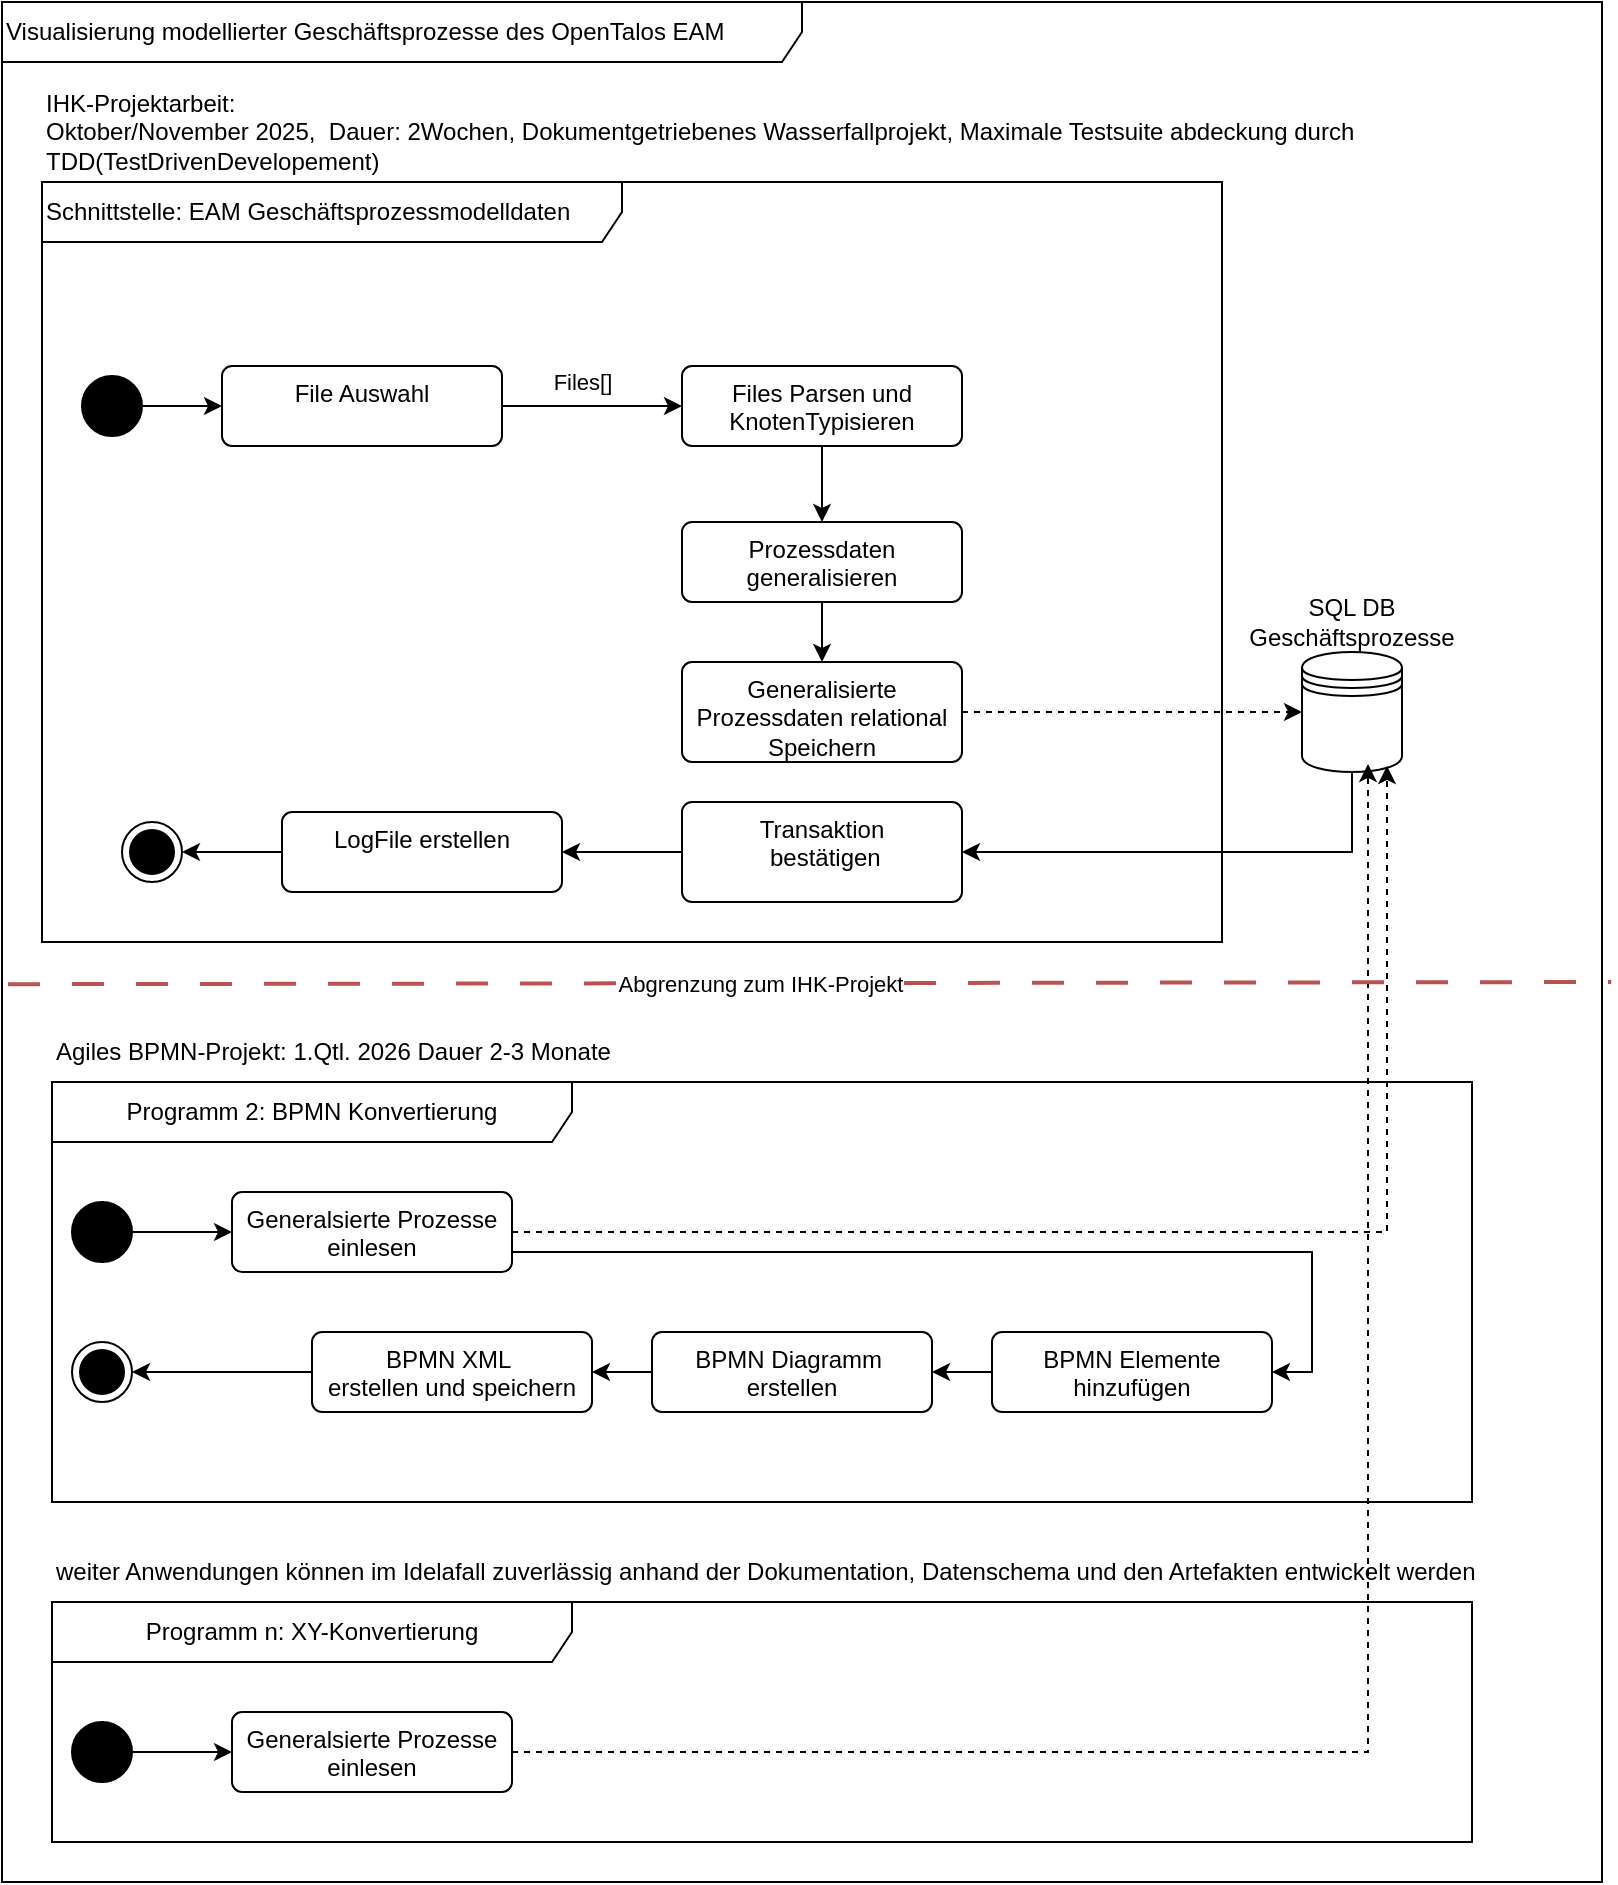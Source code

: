 <mxfile>
    <diagram name="Seite-1" id="gylbvoxMA0md3qg8GaHM">
        <mxGraphModel dx="866" dy="849" grid="1" gridSize="10" guides="1" tooltips="1" connect="1" arrows="1" fold="1" page="1" pageScale="1" pageWidth="827" pageHeight="1169" math="0" shadow="0">
            <root>
                <mxCell id="0"/>
                <mxCell id="1" parent="0"/>
                <mxCell id="5Ts_VFppCyEGoZbiud__-1" value="Visualisierung modellierter Geschäftsprozesse des OpenTalos EAM" style="shape=umlFrame;whiteSpace=wrap;html=1;pointerEvents=0;recursiveResize=0;container=1;collapsible=0;width=400;height=30;align=left;" parent="1" vertex="1">
                    <mxGeometry x="10" y="20" width="800" height="940" as="geometry"/>
                </mxCell>
                <mxCell id="5Ts_VFppCyEGoZbiud__-3" value="Programm 2: BPMN Konvertierung" style="shape=umlFrame;whiteSpace=wrap;html=1;pointerEvents=0;recursiveResize=0;container=1;collapsible=0;width=260;height=30;" parent="5Ts_VFppCyEGoZbiud__-1" vertex="1">
                    <mxGeometry x="25" y="540" width="710" height="210" as="geometry"/>
                </mxCell>
                <mxCell id="wEUyzExfNlaNoi49jksf-5" style="edgeStyle=orthogonalEdgeStyle;rounded=0;orthogonalLoop=1;jettySize=auto;html=1;exitX=1;exitY=0.75;exitDx=0;exitDy=0;entryX=1;entryY=0.5;entryDx=0;entryDy=0;" parent="5Ts_VFppCyEGoZbiud__-3" source="5Ts_VFppCyEGoZbiud__-47" target="5Ts_VFppCyEGoZbiud__-50" edge="1">
                    <mxGeometry relative="1" as="geometry"/>
                </mxCell>
                <mxCell id="5Ts_VFppCyEGoZbiud__-47" value="Generalsierte Prozesse&lt;div&gt;einlesen&lt;/div&gt;" style="html=1;align=center;verticalAlign=top;rounded=1;absoluteArcSize=1;arcSize=10;dashed=0;whiteSpace=wrap;" parent="5Ts_VFppCyEGoZbiud__-3" vertex="1">
                    <mxGeometry x="90" y="55" width="140" height="40" as="geometry"/>
                </mxCell>
                <mxCell id="5Ts_VFppCyEGoZbiud__-70" style="edgeStyle=orthogonalEdgeStyle;rounded=0;orthogonalLoop=1;jettySize=auto;html=1;exitX=0;exitY=0.5;exitDx=0;exitDy=0;entryX=1;entryY=0.5;entryDx=0;entryDy=0;" parent="5Ts_VFppCyEGoZbiud__-3" source="5Ts_VFppCyEGoZbiud__-50" target="5Ts_VFppCyEGoZbiud__-55" edge="1">
                    <mxGeometry relative="1" as="geometry"/>
                </mxCell>
                <mxCell id="5Ts_VFppCyEGoZbiud__-50" value="BPMN Elemente&lt;div&gt;hinzufügen&lt;/div&gt;" style="html=1;align=center;verticalAlign=top;rounded=1;absoluteArcSize=1;arcSize=10;dashed=0;whiteSpace=wrap;" parent="5Ts_VFppCyEGoZbiud__-3" vertex="1">
                    <mxGeometry x="470" y="125" width="140" height="40" as="geometry"/>
                </mxCell>
                <mxCell id="5Ts_VFppCyEGoZbiud__-57" style="edgeStyle=orthogonalEdgeStyle;rounded=0;orthogonalLoop=1;jettySize=auto;html=1;exitX=0;exitY=0.5;exitDx=0;exitDy=0;entryX=1;entryY=0.5;entryDx=0;entryDy=0;" parent="5Ts_VFppCyEGoZbiud__-3" source="5Ts_VFppCyEGoZbiud__-51" target="5Ts_VFppCyEGoZbiud__-56" edge="1">
                    <mxGeometry relative="1" as="geometry"/>
                </mxCell>
                <mxCell id="5Ts_VFppCyEGoZbiud__-51" value="BPMN XML&amp;nbsp;&lt;div&gt;erstellen und speichern&lt;/div&gt;" style="html=1;align=center;verticalAlign=top;rounded=1;absoluteArcSize=1;arcSize=10;dashed=0;whiteSpace=wrap;" parent="5Ts_VFppCyEGoZbiud__-3" vertex="1">
                    <mxGeometry x="130" y="125" width="140" height="40" as="geometry"/>
                </mxCell>
                <mxCell id="5Ts_VFppCyEGoZbiud__-53" style="edgeStyle=orthogonalEdgeStyle;rounded=0;orthogonalLoop=1;jettySize=auto;html=1;exitX=1;exitY=0.5;exitDx=0;exitDy=0;entryX=0;entryY=0.5;entryDx=0;entryDy=0;" parent="5Ts_VFppCyEGoZbiud__-3" source="5Ts_VFppCyEGoZbiud__-52" target="5Ts_VFppCyEGoZbiud__-47" edge="1">
                    <mxGeometry relative="1" as="geometry"/>
                </mxCell>
                <mxCell id="5Ts_VFppCyEGoZbiud__-52" value="" style="ellipse;fillColor=strokeColor;html=1;" parent="5Ts_VFppCyEGoZbiud__-3" vertex="1">
                    <mxGeometry x="10" y="60" width="30" height="30" as="geometry"/>
                </mxCell>
                <mxCell id="5Ts_VFppCyEGoZbiud__-71" style="edgeStyle=orthogonalEdgeStyle;rounded=0;orthogonalLoop=1;jettySize=auto;html=1;exitX=0;exitY=0.5;exitDx=0;exitDy=0;entryX=1;entryY=0.5;entryDx=0;entryDy=0;" parent="5Ts_VFppCyEGoZbiud__-3" source="5Ts_VFppCyEGoZbiud__-55" target="5Ts_VFppCyEGoZbiud__-51" edge="1">
                    <mxGeometry relative="1" as="geometry"/>
                </mxCell>
                <mxCell id="5Ts_VFppCyEGoZbiud__-55" value="BPMN Diagramm&amp;nbsp;&lt;div&gt;erstellen&lt;/div&gt;" style="html=1;align=center;verticalAlign=top;rounded=1;absoluteArcSize=1;arcSize=10;dashed=0;whiteSpace=wrap;" parent="5Ts_VFppCyEGoZbiud__-3" vertex="1">
                    <mxGeometry x="300" y="125" width="140" height="40" as="geometry"/>
                </mxCell>
                <mxCell id="5Ts_VFppCyEGoZbiud__-56" value="" style="ellipse;html=1;shape=endState;fillColor=strokeColor;" parent="5Ts_VFppCyEGoZbiud__-3" vertex="1">
                    <mxGeometry x="10" y="130" width="30" height="30" as="geometry"/>
                </mxCell>
                <mxCell id="5Ts_VFppCyEGoZbiud__-61" value="Programm n: XY-Konvertierung" style="shape=umlFrame;whiteSpace=wrap;html=1;pointerEvents=0;recursiveResize=0;container=1;collapsible=0;width=260;height=30;" parent="5Ts_VFppCyEGoZbiud__-1" vertex="1">
                    <mxGeometry x="25" y="800" width="710" height="120" as="geometry"/>
                </mxCell>
                <mxCell id="5Ts_VFppCyEGoZbiud__-62" value="Generalsierte Prozesse&lt;div&gt;einlesen&lt;/div&gt;" style="html=1;align=center;verticalAlign=top;rounded=1;absoluteArcSize=1;arcSize=10;dashed=0;whiteSpace=wrap;" parent="5Ts_VFppCyEGoZbiud__-61" vertex="1">
                    <mxGeometry x="90" y="55" width="140" height="40" as="geometry"/>
                </mxCell>
                <mxCell id="5Ts_VFppCyEGoZbiud__-66" style="edgeStyle=orthogonalEdgeStyle;rounded=0;orthogonalLoop=1;jettySize=auto;html=1;exitX=1;exitY=0.5;exitDx=0;exitDy=0;entryX=0;entryY=0.5;entryDx=0;entryDy=0;" parent="5Ts_VFppCyEGoZbiud__-61" source="5Ts_VFppCyEGoZbiud__-67" target="5Ts_VFppCyEGoZbiud__-62" edge="1">
                    <mxGeometry relative="1" as="geometry"/>
                </mxCell>
                <mxCell id="5Ts_VFppCyEGoZbiud__-67" value="" style="ellipse;fillColor=strokeColor;html=1;" parent="5Ts_VFppCyEGoZbiud__-61" vertex="1">
                    <mxGeometry x="10" y="60" width="30" height="30" as="geometry"/>
                </mxCell>
                <mxCell id="5Ts_VFppCyEGoZbiud__-73" value="Agiles BPMN-Projekt: 1.Qtl. 2026 Dauer 2-3 Monate" style="text;html=1;align=left;verticalAlign=middle;whiteSpace=wrap;rounded=0;" parent="5Ts_VFppCyEGoZbiud__-1" vertex="1">
                    <mxGeometry x="25" y="510" width="600" height="30" as="geometry"/>
                </mxCell>
                <mxCell id="modQz7k9_1uLZjvx2WUS-33" value="Schnittstelle: EAM Geschäftsprozessmodelldaten" style="shape=umlFrame;whiteSpace=wrap;html=1;pointerEvents=0;recursiveResize=0;container=1;collapsible=0;width=290;height=30;align=left;" parent="5Ts_VFppCyEGoZbiud__-1" vertex="1">
                    <mxGeometry x="20" y="90" width="590" height="380" as="geometry"/>
                </mxCell>
                <mxCell id="modQz7k9_1uLZjvx2WUS-34" style="edgeStyle=orthogonalEdgeStyle;rounded=0;orthogonalLoop=1;jettySize=auto;html=1;exitX=1;exitY=0.5;exitDx=0;exitDy=0;" parent="modQz7k9_1uLZjvx2WUS-33" source="modQz7k9_1uLZjvx2WUS-36" target="modQz7k9_1uLZjvx2WUS-39" edge="1">
                    <mxGeometry relative="1" as="geometry"/>
                </mxCell>
                <mxCell id="modQz7k9_1uLZjvx2WUS-35" value="Files[]" style="edgeLabel;html=1;align=center;verticalAlign=middle;resizable=0;points=[];" parent="modQz7k9_1uLZjvx2WUS-34" vertex="1" connectable="0">
                    <mxGeometry x="0.1" y="-2" relative="1" as="geometry">
                        <mxPoint x="-10" y="-14" as="offset"/>
                    </mxGeometry>
                </mxCell>
                <mxCell id="modQz7k9_1uLZjvx2WUS-36" value="File Auswahl" style="html=1;align=center;verticalAlign=top;rounded=1;absoluteArcSize=1;arcSize=10;dashed=0;whiteSpace=wrap;" parent="modQz7k9_1uLZjvx2WUS-33" vertex="1">
                    <mxGeometry x="90" y="92" width="140" height="40" as="geometry"/>
                </mxCell>
                <mxCell id="modQz7k9_1uLZjvx2WUS-38" style="edgeStyle=orthogonalEdgeStyle;rounded=0;orthogonalLoop=1;jettySize=auto;html=1;exitX=0.5;exitY=1;exitDx=0;exitDy=0;entryX=0.5;entryY=0;entryDx=0;entryDy=0;" parent="modQz7k9_1uLZjvx2WUS-33" source="modQz7k9_1uLZjvx2WUS-39" target="modQz7k9_1uLZjvx2WUS-43" edge="1">
                    <mxGeometry relative="1" as="geometry"/>
                </mxCell>
                <mxCell id="modQz7k9_1uLZjvx2WUS-39" value="Files Parsen und KnotenTypisieren" style="html=1;align=center;verticalAlign=top;rounded=1;absoluteArcSize=1;arcSize=10;dashed=0;whiteSpace=wrap;" parent="modQz7k9_1uLZjvx2WUS-33" vertex="1">
                    <mxGeometry x="320" y="92" width="140" height="40" as="geometry"/>
                </mxCell>
                <mxCell id="modQz7k9_1uLZjvx2WUS-40" style="edgeStyle=orthogonalEdgeStyle;rounded=0;orthogonalLoop=1;jettySize=auto;html=1;exitX=1;exitY=0.5;exitDx=0;exitDy=0;entryX=0;entryY=0.5;entryDx=0;entryDy=0;" parent="modQz7k9_1uLZjvx2WUS-33" source="modQz7k9_1uLZjvx2WUS-41" target="modQz7k9_1uLZjvx2WUS-36" edge="1">
                    <mxGeometry relative="1" as="geometry"/>
                </mxCell>
                <mxCell id="modQz7k9_1uLZjvx2WUS-41" value="" style="ellipse;fillColor=strokeColor;html=1;" parent="modQz7k9_1uLZjvx2WUS-33" vertex="1">
                    <mxGeometry x="20" y="97" width="30" height="30" as="geometry"/>
                </mxCell>
                <mxCell id="modQz7k9_1uLZjvx2WUS-42" style="edgeStyle=orthogonalEdgeStyle;rounded=0;orthogonalLoop=1;jettySize=auto;html=1;exitX=0.5;exitY=1;exitDx=0;exitDy=0;entryX=0.5;entryY=0;entryDx=0;entryDy=0;" parent="modQz7k9_1uLZjvx2WUS-33" source="modQz7k9_1uLZjvx2WUS-43" target="modQz7k9_1uLZjvx2WUS-44" edge="1">
                    <mxGeometry relative="1" as="geometry"/>
                </mxCell>
                <mxCell id="modQz7k9_1uLZjvx2WUS-43" value="Prozessdaten generalisieren" style="html=1;align=center;verticalAlign=top;rounded=1;absoluteArcSize=1;arcSize=10;dashed=0;whiteSpace=wrap;" parent="modQz7k9_1uLZjvx2WUS-33" vertex="1">
                    <mxGeometry x="320" y="170" width="140" height="40" as="geometry"/>
                </mxCell>
                <mxCell id="modQz7k9_1uLZjvx2WUS-44" value="Generalisierte Prozessdaten relational Speichern" style="html=1;align=center;verticalAlign=top;rounded=1;absoluteArcSize=1;arcSize=10;dashed=0;whiteSpace=wrap;" parent="modQz7k9_1uLZjvx2WUS-33" vertex="1">
                    <mxGeometry x="320" y="240" width="140" height="50" as="geometry"/>
                </mxCell>
                <mxCell id="modQz7k9_1uLZjvx2WUS-45" style="edgeStyle=orthogonalEdgeStyle;rounded=0;orthogonalLoop=1;jettySize=auto;html=1;exitX=0;exitY=0.5;exitDx=0;exitDy=0;entryX=1;entryY=0.5;entryDx=0;entryDy=0;" parent="modQz7k9_1uLZjvx2WUS-33" source="modQz7k9_1uLZjvx2WUS-46" target="modQz7k9_1uLZjvx2WUS-48" edge="1">
                    <mxGeometry relative="1" as="geometry"/>
                </mxCell>
                <mxCell id="modQz7k9_1uLZjvx2WUS-46" value="Transaktion&lt;div&gt;&amp;nbsp;bestätigen&lt;/div&gt;" style="html=1;align=center;verticalAlign=top;rounded=1;absoluteArcSize=1;arcSize=10;dashed=0;whiteSpace=wrap;" parent="modQz7k9_1uLZjvx2WUS-33" vertex="1">
                    <mxGeometry x="320" y="310" width="140" height="50" as="geometry"/>
                </mxCell>
                <mxCell id="modQz7k9_1uLZjvx2WUS-47" style="edgeStyle=orthogonalEdgeStyle;rounded=0;orthogonalLoop=1;jettySize=auto;html=1;exitX=0;exitY=0.5;exitDx=0;exitDy=0;entryX=1;entryY=0.5;entryDx=0;entryDy=0;" parent="modQz7k9_1uLZjvx2WUS-33" source="modQz7k9_1uLZjvx2WUS-48" target="modQz7k9_1uLZjvx2WUS-49" edge="1">
                    <mxGeometry relative="1" as="geometry"/>
                </mxCell>
                <mxCell id="modQz7k9_1uLZjvx2WUS-48" value="LogFile erstellen" style="html=1;align=center;verticalAlign=top;rounded=1;absoluteArcSize=1;arcSize=10;dashed=0;whiteSpace=wrap;" parent="modQz7k9_1uLZjvx2WUS-33" vertex="1">
                    <mxGeometry x="120" y="315" width="140" height="40" as="geometry"/>
                </mxCell>
                <mxCell id="modQz7k9_1uLZjvx2WUS-49" value="" style="ellipse;html=1;shape=endState;fillColor=strokeColor;" parent="modQz7k9_1uLZjvx2WUS-33" vertex="1">
                    <mxGeometry x="40" y="320" width="30" height="30" as="geometry"/>
                </mxCell>
                <mxCell id="modQz7k9_1uLZjvx2WUS-57" value="IHK-Projektarbeit: &lt;br&gt;Oktober/November 2025,&amp;nbsp; Dauer: 2Wochen, Dokumentgetriebenes Wasserfallprojekt, Maximale Testsuite abdeckung durch TDD(TestDrivenDevelopement)" style="text;html=1;align=left;verticalAlign=middle;whiteSpace=wrap;rounded=0;" parent="5Ts_VFppCyEGoZbiud__-1" vertex="1">
                    <mxGeometry x="20" y="40" width="730" height="50" as="geometry"/>
                </mxCell>
                <mxCell id="modQz7k9_1uLZjvx2WUS-58" value="" style="shape=datastore;html=1;labelPosition=center;verticalLabelPosition=bottom;align=center;verticalAlign=top;" parent="5Ts_VFppCyEGoZbiud__-1" vertex="1">
                    <mxGeometry x="650" y="325" width="50" height="60" as="geometry"/>
                </mxCell>
                <mxCell id="modQz7k9_1uLZjvx2WUS-59" style="edgeStyle=orthogonalEdgeStyle;rounded=0;orthogonalLoop=1;jettySize=auto;html=1;exitX=0.5;exitY=1;exitDx=0;exitDy=0;entryX=1;entryY=0.5;entryDx=0;entryDy=0;" parent="5Ts_VFppCyEGoZbiud__-1" source="modQz7k9_1uLZjvx2WUS-58" target="modQz7k9_1uLZjvx2WUS-46" edge="1">
                    <mxGeometry relative="1" as="geometry">
                        <Array as="points">
                            <mxPoint x="675" y="425"/>
                        </Array>
                    </mxGeometry>
                </mxCell>
                <mxCell id="modQz7k9_1uLZjvx2WUS-61" value="SQL DB&lt;br&gt;Geschäftsprozesse" style="text;html=1;align=center;verticalAlign=middle;whiteSpace=wrap;rounded=0;" parent="5Ts_VFppCyEGoZbiud__-1" vertex="1">
                    <mxGeometry x="645" y="295" width="60" height="30" as="geometry"/>
                </mxCell>
                <mxCell id="modQz7k9_1uLZjvx2WUS-64" style="edgeStyle=orthogonalEdgeStyle;rounded=0;orthogonalLoop=1;jettySize=auto;html=1;exitX=1;exitY=0.5;exitDx=0;exitDy=0;entryX=0.85;entryY=0.95;entryDx=0;entryDy=0;entryPerimeter=0;dashed=1;" parent="5Ts_VFppCyEGoZbiud__-1" source="5Ts_VFppCyEGoZbiud__-47" target="modQz7k9_1uLZjvx2WUS-58" edge="1">
                    <mxGeometry relative="1" as="geometry"/>
                </mxCell>
                <mxCell id="modQz7k9_1uLZjvx2WUS-65" style="edgeStyle=orthogonalEdgeStyle;rounded=0;orthogonalLoop=1;jettySize=auto;html=1;exitX=1;exitY=0.5;exitDx=0;exitDy=0;entryX=0.66;entryY=0.933;entryDx=0;entryDy=0;entryPerimeter=0;dashed=1;" parent="5Ts_VFppCyEGoZbiud__-1" source="5Ts_VFppCyEGoZbiud__-62" target="modQz7k9_1uLZjvx2WUS-58" edge="1">
                    <mxGeometry relative="1" as="geometry"/>
                </mxCell>
                <mxCell id="wEUyzExfNlaNoi49jksf-6" value="weiter Anwendungen können im Idelafall zuverlässig anhand der Dokumentation, Datenschema und den Artefakten entwickelt werden" style="text;html=1;align=left;verticalAlign=middle;whiteSpace=wrap;rounded=0;" parent="5Ts_VFppCyEGoZbiud__-1" vertex="1">
                    <mxGeometry x="25" y="770" width="720" height="30" as="geometry"/>
                </mxCell>
                <mxCell id="2" style="edgeStyle=none;html=1;exitX=1;exitY=0.5;exitDx=0;exitDy=0;entryX=0;entryY=0.5;entryDx=0;entryDy=0;dashed=1;" parent="5Ts_VFppCyEGoZbiud__-1" source="modQz7k9_1uLZjvx2WUS-44" target="modQz7k9_1uLZjvx2WUS-58" edge="1">
                    <mxGeometry relative="1" as="geometry"/>
                </mxCell>
                <mxCell id="wEUyzExfNlaNoi49jksf-3" value="" style="endArrow=none;dashed=1;html=1;dashPattern=8 8;strokeWidth=2;rounded=0;exitX=0.001;exitY=0.565;exitDx=0;exitDy=0;exitPerimeter=0;entryX=1.003;entryY=0.564;entryDx=0;entryDy=0;entryPerimeter=0;fillColor=#f8cecc;strokeColor=#b85450;" parent="5Ts_VFppCyEGoZbiud__-1" edge="1">
                    <mxGeometry width="50" height="50" relative="1" as="geometry">
                        <mxPoint x="3.0" y="491.1" as="sourcePoint"/>
                        <mxPoint x="804.6" y="490.0" as="targetPoint"/>
                    </mxGeometry>
                </mxCell>
                <mxCell id="wEUyzExfNlaNoi49jksf-4" value="Abgrenzung zum IHK-Projekt" style="edgeLabel;html=1;align=center;verticalAlign=middle;resizable=0;points=[];" parent="wEUyzExfNlaNoi49jksf-3" vertex="1" connectable="0">
                    <mxGeometry x="-0.74" relative="1" as="geometry">
                        <mxPoint x="272" as="offset"/>
                    </mxGeometry>
                </mxCell>
            </root>
        </mxGraphModel>
    </diagram>
</mxfile>